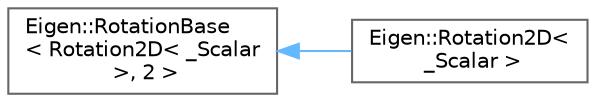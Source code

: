 digraph "Graphical Class Hierarchy"
{
 // LATEX_PDF_SIZE
  bgcolor="transparent";
  edge [fontname=Helvetica,fontsize=10,labelfontname=Helvetica,labelfontsize=10];
  node [fontname=Helvetica,fontsize=10,shape=box,height=0.2,width=0.4];
  rankdir="LR";
  Node0 [id="Node000000",label="Eigen::RotationBase\l\< Rotation2D\< _Scalar\l \>, 2 \>",height=0.2,width=0.4,color="grey40", fillcolor="white", style="filled",URL="$classEigen_1_1RotationBase.html",tooltip=" "];
  Node0 -> Node1 [id="edge1291_Node000000_Node000001",dir="back",color="steelblue1",style="solid",tooltip=" "];
  Node1 [id="Node000001",label="Eigen::Rotation2D\<\l _Scalar \>",height=0.2,width=0.4,color="grey40", fillcolor="white", style="filled",URL="$classEigen_1_1Rotation2D.html",tooltip="Represents a rotation/orientation in a 2 dimensional space."];
}
